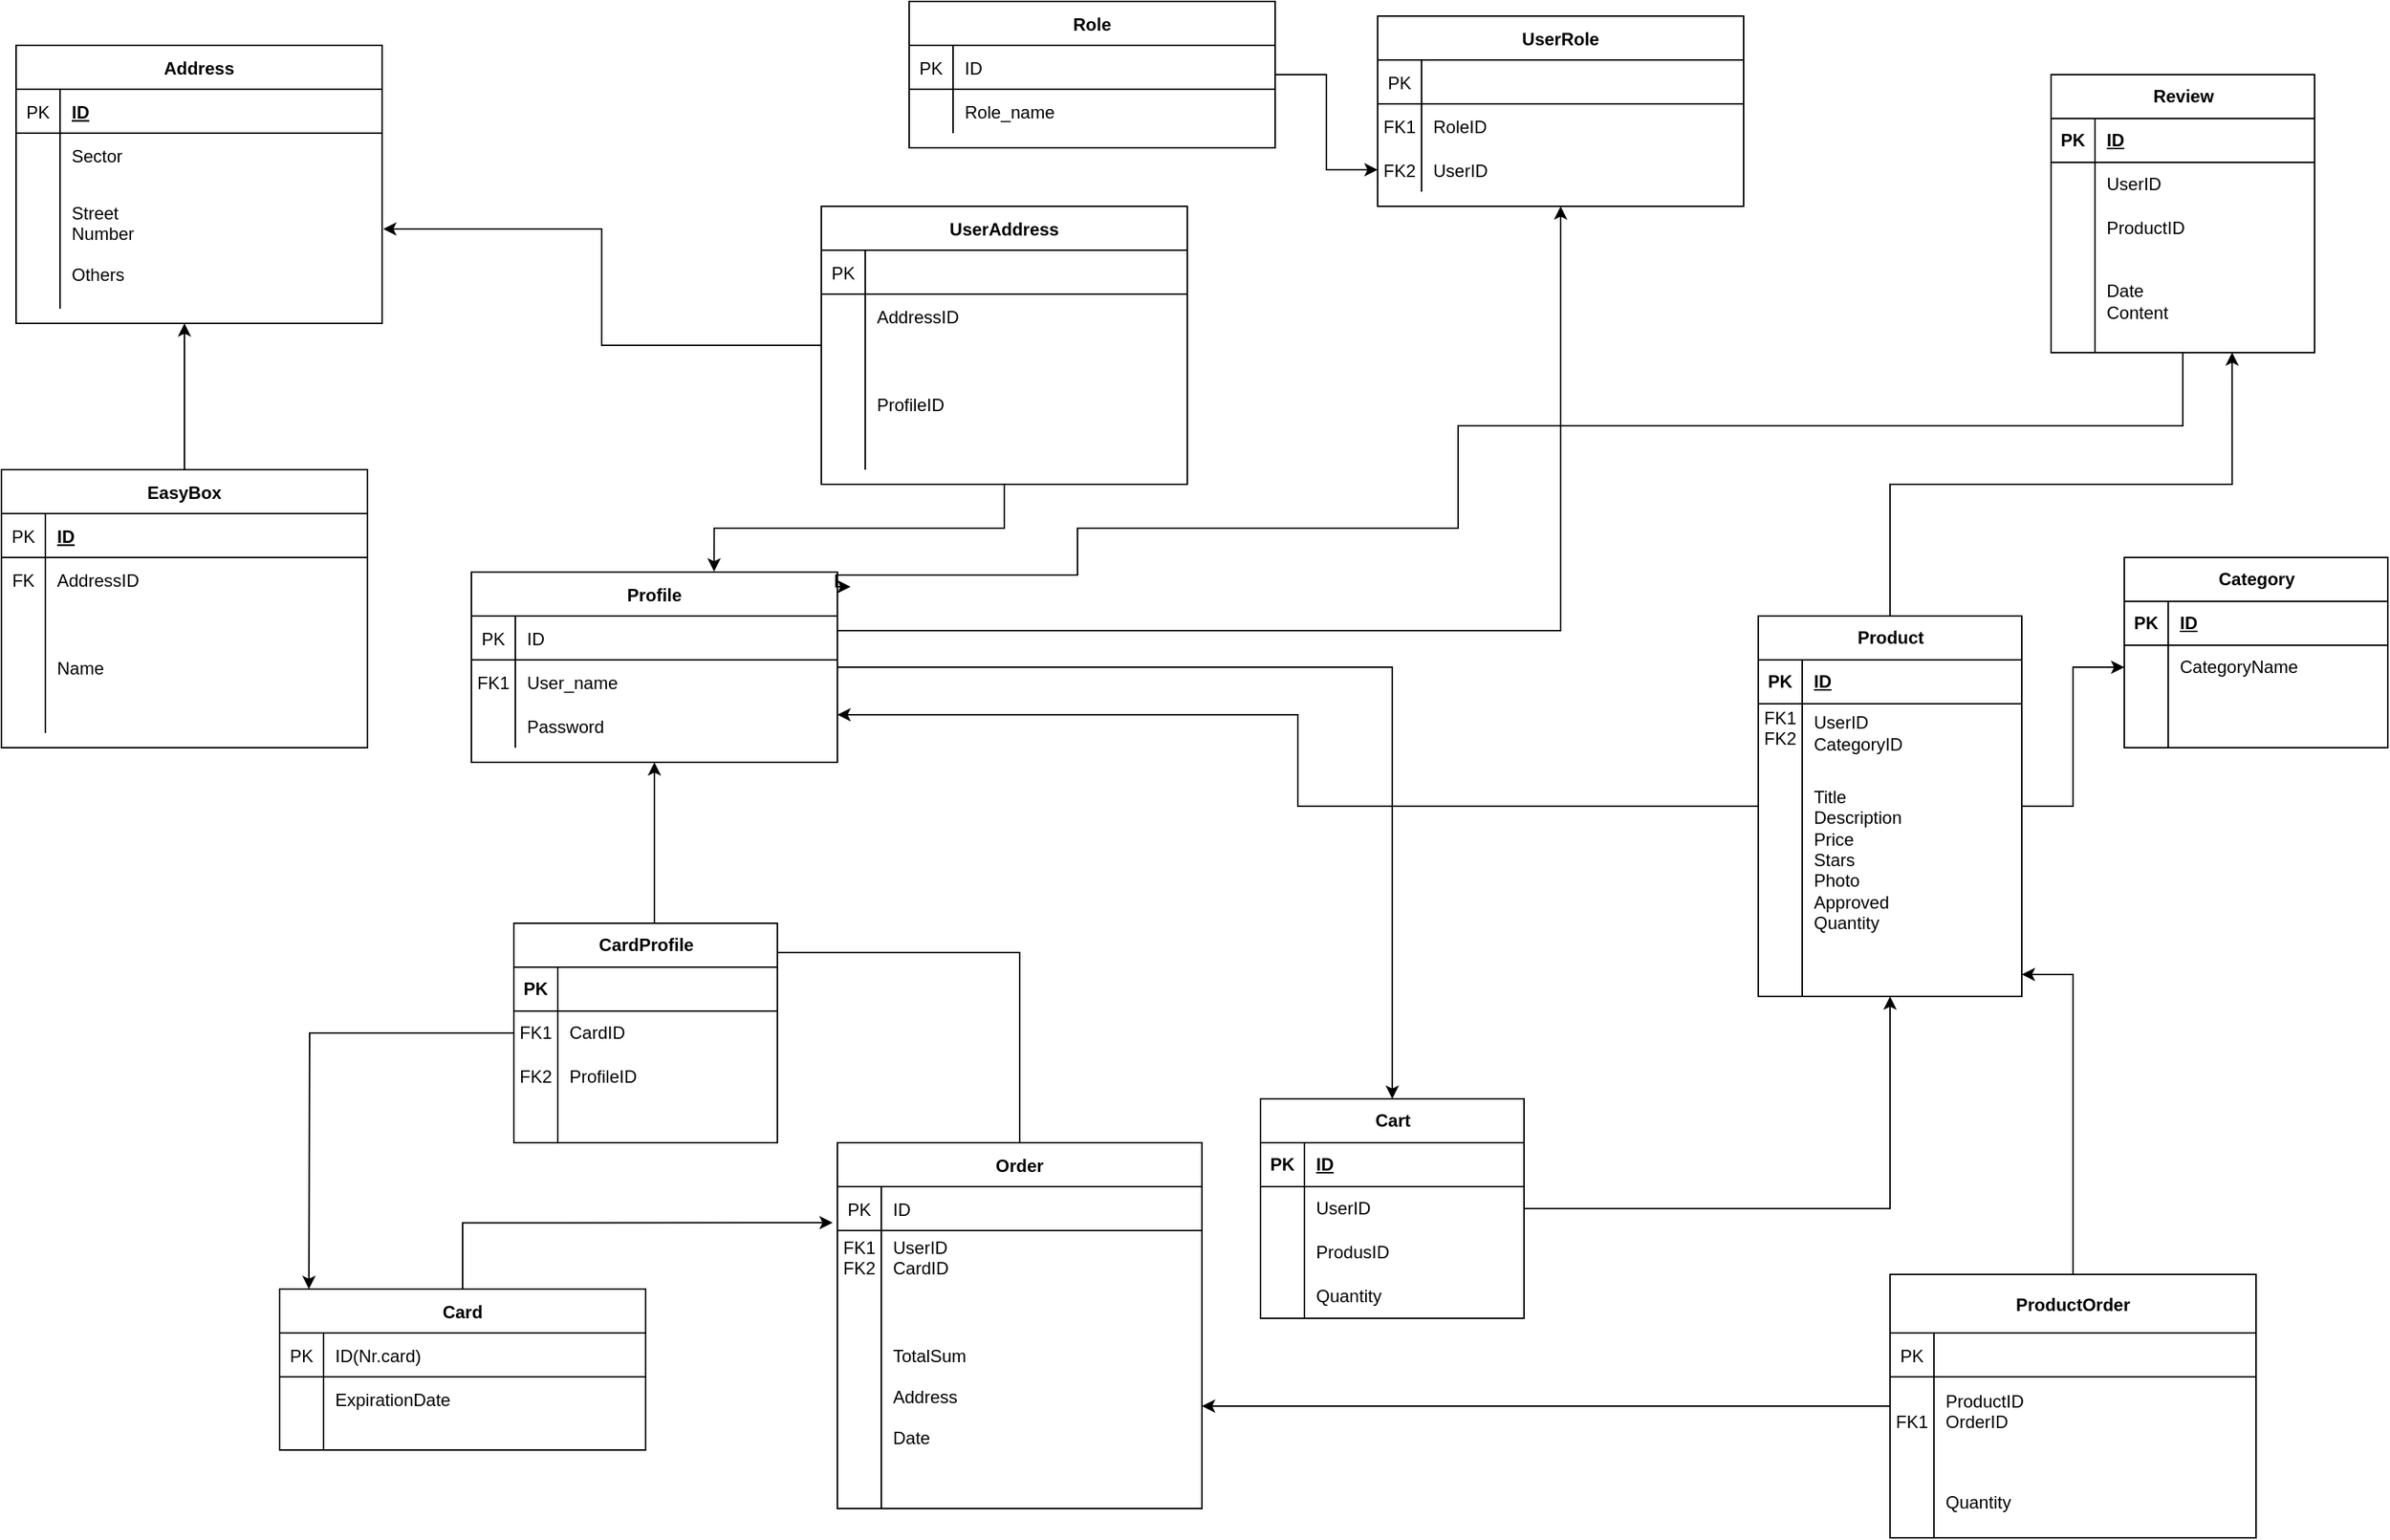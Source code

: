 <mxfile version="21.0.2" type="github">
  <diagram id="R2lEEEUBdFMjLlhIrx00" name="Page-1">
    <mxGraphModel dx="3208" dy="1020" grid="1" gridSize="10" guides="1" tooltips="1" connect="1" arrows="1" fold="1" page="1" pageScale="1" pageWidth="850" pageHeight="1100" math="0" shadow="0" extFonts="Permanent Marker^https://fonts.googleapis.com/css?family=Permanent+Marker">
      <root>
        <mxCell id="0" />
        <mxCell id="1" parent="0" />
        <mxCell id="gDOXfxFS4MZDpl4aYYaz-81" style="edgeStyle=orthogonalEdgeStyle;rounded=0;orthogonalLoop=1;jettySize=auto;html=1;entryX=0.5;entryY=1;entryDx=0;entryDy=0;" parent="1" source="C-vyLk0tnHw3VtMMgP7b-2" target="C-vyLk0tnHw3VtMMgP7b-13" edge="1">
          <mxGeometry relative="1" as="geometry">
            <Array as="points">
              <mxPoint x="245" y="430" />
            </Array>
          </mxGeometry>
        </mxCell>
        <mxCell id="gDOXfxFS4MZDpl4aYYaz-137" style="edgeStyle=orthogonalEdgeStyle;rounded=0;orthogonalLoop=1;jettySize=auto;html=1;" parent="1" source="C-vyLk0tnHw3VtMMgP7b-2" target="gDOXfxFS4MZDpl4aYYaz-53" edge="1">
          <mxGeometry relative="1" as="geometry" />
        </mxCell>
        <mxCell id="C-vyLk0tnHw3VtMMgP7b-2" value="Profile" style="shape=table;startSize=30;container=1;collapsible=1;childLayout=tableLayout;fixedRows=1;rowLines=0;fontStyle=1;align=center;resizeLast=1;" parent="1" vertex="1">
          <mxGeometry x="-499" y="390" width="250" height="130" as="geometry" />
        </mxCell>
        <mxCell id="C-vyLk0tnHw3VtMMgP7b-3" value="" style="shape=partialRectangle;collapsible=0;dropTarget=0;pointerEvents=0;fillColor=none;points=[[0,0.5],[1,0.5]];portConstraint=eastwest;top=0;left=0;right=0;bottom=1;" parent="C-vyLk0tnHw3VtMMgP7b-2" vertex="1">
          <mxGeometry y="30" width="250" height="30" as="geometry" />
        </mxCell>
        <mxCell id="C-vyLk0tnHw3VtMMgP7b-4" value="PK" style="shape=partialRectangle;overflow=hidden;connectable=0;fillColor=none;top=0;left=0;bottom=0;right=0;fontStyle=0;" parent="C-vyLk0tnHw3VtMMgP7b-3" vertex="1">
          <mxGeometry width="30" height="30" as="geometry">
            <mxRectangle width="30" height="30" as="alternateBounds" />
          </mxGeometry>
        </mxCell>
        <mxCell id="C-vyLk0tnHw3VtMMgP7b-5" value="ID" style="shape=partialRectangle;overflow=hidden;connectable=0;fillColor=none;top=0;left=0;bottom=0;right=0;align=left;spacingLeft=6;fontStyle=0;" parent="C-vyLk0tnHw3VtMMgP7b-3" vertex="1">
          <mxGeometry x="30" width="220" height="30" as="geometry">
            <mxRectangle width="220" height="30" as="alternateBounds" />
          </mxGeometry>
        </mxCell>
        <mxCell id="C-vyLk0tnHw3VtMMgP7b-6" value="" style="shape=partialRectangle;collapsible=0;dropTarget=0;pointerEvents=0;fillColor=none;points=[[0,0.5],[1,0.5]];portConstraint=eastwest;top=0;left=0;right=0;bottom=0;" parent="C-vyLk0tnHw3VtMMgP7b-2" vertex="1">
          <mxGeometry y="60" width="250" height="30" as="geometry" />
        </mxCell>
        <mxCell id="C-vyLk0tnHw3VtMMgP7b-7" value="FK1" style="shape=partialRectangle;overflow=hidden;connectable=0;fillColor=none;top=0;left=0;bottom=0;right=0;" parent="C-vyLk0tnHw3VtMMgP7b-6" vertex="1">
          <mxGeometry width="30" height="30" as="geometry">
            <mxRectangle width="30" height="30" as="alternateBounds" />
          </mxGeometry>
        </mxCell>
        <mxCell id="C-vyLk0tnHw3VtMMgP7b-8" value="User_name" style="shape=partialRectangle;overflow=hidden;connectable=0;fillColor=none;top=0;left=0;bottom=0;right=0;align=left;spacingLeft=6;" parent="C-vyLk0tnHw3VtMMgP7b-6" vertex="1">
          <mxGeometry x="30" width="220" height="30" as="geometry">
            <mxRectangle width="220" height="30" as="alternateBounds" />
          </mxGeometry>
        </mxCell>
        <mxCell id="C-vyLk0tnHw3VtMMgP7b-9" value="" style="shape=partialRectangle;collapsible=0;dropTarget=0;pointerEvents=0;fillColor=none;points=[[0,0.5],[1,0.5]];portConstraint=eastwest;top=0;left=0;right=0;bottom=0;" parent="C-vyLk0tnHw3VtMMgP7b-2" vertex="1">
          <mxGeometry y="90" width="250" height="30" as="geometry" />
        </mxCell>
        <mxCell id="C-vyLk0tnHw3VtMMgP7b-10" value="" style="shape=partialRectangle;overflow=hidden;connectable=0;fillColor=none;top=0;left=0;bottom=0;right=0;" parent="C-vyLk0tnHw3VtMMgP7b-9" vertex="1">
          <mxGeometry width="30" height="30" as="geometry">
            <mxRectangle width="30" height="30" as="alternateBounds" />
          </mxGeometry>
        </mxCell>
        <mxCell id="C-vyLk0tnHw3VtMMgP7b-11" value="Password" style="shape=partialRectangle;overflow=hidden;connectable=0;fillColor=none;top=0;left=0;bottom=0;right=0;align=left;spacingLeft=6;" parent="C-vyLk0tnHw3VtMMgP7b-9" vertex="1">
          <mxGeometry x="30" width="220" height="30" as="geometry">
            <mxRectangle width="220" height="30" as="alternateBounds" />
          </mxGeometry>
        </mxCell>
        <mxCell id="C-vyLk0tnHw3VtMMgP7b-13" value="UserRole" style="shape=table;startSize=30;container=1;collapsible=1;childLayout=tableLayout;fixedRows=1;rowLines=0;fontStyle=1;align=center;resizeLast=1;" parent="1" vertex="1">
          <mxGeometry x="120" y="10" width="250" height="130" as="geometry" />
        </mxCell>
        <mxCell id="C-vyLk0tnHw3VtMMgP7b-14" value="" style="shape=partialRectangle;collapsible=0;dropTarget=0;pointerEvents=0;fillColor=none;points=[[0,0.5],[1,0.5]];portConstraint=eastwest;top=0;left=0;right=0;bottom=1;" parent="C-vyLk0tnHw3VtMMgP7b-13" vertex="1">
          <mxGeometry y="30" width="250" height="30" as="geometry" />
        </mxCell>
        <mxCell id="C-vyLk0tnHw3VtMMgP7b-15" value="PK" style="shape=partialRectangle;overflow=hidden;connectable=0;fillColor=none;top=0;left=0;bottom=0;right=0;fontStyle=0;" parent="C-vyLk0tnHw3VtMMgP7b-14" vertex="1">
          <mxGeometry width="30" height="30" as="geometry">
            <mxRectangle width="30" height="30" as="alternateBounds" />
          </mxGeometry>
        </mxCell>
        <mxCell id="C-vyLk0tnHw3VtMMgP7b-16" value="" style="shape=partialRectangle;overflow=hidden;connectable=0;fillColor=none;top=0;left=0;bottom=0;right=0;align=left;spacingLeft=6;fontStyle=5;" parent="C-vyLk0tnHw3VtMMgP7b-14" vertex="1">
          <mxGeometry x="30" width="220" height="30" as="geometry">
            <mxRectangle width="220" height="30" as="alternateBounds" />
          </mxGeometry>
        </mxCell>
        <mxCell id="C-vyLk0tnHw3VtMMgP7b-17" value="" style="shape=partialRectangle;collapsible=0;dropTarget=0;pointerEvents=0;fillColor=none;points=[[0,0.5],[1,0.5]];portConstraint=eastwest;top=0;left=0;right=0;bottom=0;" parent="C-vyLk0tnHw3VtMMgP7b-13" vertex="1">
          <mxGeometry y="60" width="250" height="30" as="geometry" />
        </mxCell>
        <mxCell id="C-vyLk0tnHw3VtMMgP7b-18" value="FK1" style="shape=partialRectangle;overflow=hidden;connectable=0;fillColor=none;top=0;left=0;bottom=0;right=0;" parent="C-vyLk0tnHw3VtMMgP7b-17" vertex="1">
          <mxGeometry width="30" height="30" as="geometry">
            <mxRectangle width="30" height="30" as="alternateBounds" />
          </mxGeometry>
        </mxCell>
        <mxCell id="C-vyLk0tnHw3VtMMgP7b-19" value="RoleID" style="shape=partialRectangle;overflow=hidden;connectable=0;fillColor=none;top=0;left=0;bottom=0;right=0;align=left;spacingLeft=6;" parent="C-vyLk0tnHw3VtMMgP7b-17" vertex="1">
          <mxGeometry x="30" width="220" height="30" as="geometry">
            <mxRectangle width="220" height="30" as="alternateBounds" />
          </mxGeometry>
        </mxCell>
        <mxCell id="C-vyLk0tnHw3VtMMgP7b-20" value="" style="shape=partialRectangle;collapsible=0;dropTarget=0;pointerEvents=0;fillColor=none;points=[[0,0.5],[1,0.5]];portConstraint=eastwest;top=0;left=0;right=0;bottom=0;" parent="C-vyLk0tnHw3VtMMgP7b-13" vertex="1">
          <mxGeometry y="90" width="250" height="30" as="geometry" />
        </mxCell>
        <mxCell id="C-vyLk0tnHw3VtMMgP7b-21" value="FK2" style="shape=partialRectangle;overflow=hidden;connectable=0;fillColor=none;top=0;left=0;bottom=0;right=0;" parent="C-vyLk0tnHw3VtMMgP7b-20" vertex="1">
          <mxGeometry width="30" height="30" as="geometry">
            <mxRectangle width="30" height="30" as="alternateBounds" />
          </mxGeometry>
        </mxCell>
        <mxCell id="C-vyLk0tnHw3VtMMgP7b-22" value="UserID" style="shape=partialRectangle;overflow=hidden;connectable=0;fillColor=none;top=0;left=0;bottom=0;right=0;align=left;spacingLeft=6;" parent="C-vyLk0tnHw3VtMMgP7b-20" vertex="1">
          <mxGeometry x="30" width="220" height="30" as="geometry">
            <mxRectangle width="220" height="30" as="alternateBounds" />
          </mxGeometry>
        </mxCell>
        <mxCell id="gDOXfxFS4MZDpl4aYYaz-1" value="" style="edgeStyle=orthogonalEdgeStyle;rounded=0;orthogonalLoop=1;jettySize=auto;html=1;" parent="1" source="C-vyLk0tnHw3VtMMgP7b-23" target="C-vyLk0tnHw3VtMMgP7b-20" edge="1">
          <mxGeometry relative="1" as="geometry" />
        </mxCell>
        <mxCell id="C-vyLk0tnHw3VtMMgP7b-23" value="Role" style="shape=table;startSize=30;container=1;collapsible=1;childLayout=tableLayout;fixedRows=1;rowLines=0;fontStyle=1;align=center;resizeLast=1;" parent="1" vertex="1">
          <mxGeometry x="-200" width="250" height="100" as="geometry" />
        </mxCell>
        <mxCell id="C-vyLk0tnHw3VtMMgP7b-24" value="" style="shape=partialRectangle;collapsible=0;dropTarget=0;pointerEvents=0;fillColor=none;points=[[0,0.5],[1,0.5]];portConstraint=eastwest;top=0;left=0;right=0;bottom=1;" parent="C-vyLk0tnHw3VtMMgP7b-23" vertex="1">
          <mxGeometry y="30" width="250" height="30" as="geometry" />
        </mxCell>
        <mxCell id="C-vyLk0tnHw3VtMMgP7b-25" value="PK" style="shape=partialRectangle;overflow=hidden;connectable=0;fillColor=none;top=0;left=0;bottom=0;right=0;fontStyle=0;" parent="C-vyLk0tnHw3VtMMgP7b-24" vertex="1">
          <mxGeometry width="30" height="30" as="geometry">
            <mxRectangle width="30" height="30" as="alternateBounds" />
          </mxGeometry>
        </mxCell>
        <mxCell id="C-vyLk0tnHw3VtMMgP7b-26" value="ID" style="shape=partialRectangle;overflow=hidden;connectable=0;fillColor=none;top=0;left=0;bottom=0;right=0;align=left;spacingLeft=6;fontStyle=0;" parent="C-vyLk0tnHw3VtMMgP7b-24" vertex="1">
          <mxGeometry x="30" width="220" height="30" as="geometry">
            <mxRectangle width="220" height="30" as="alternateBounds" />
          </mxGeometry>
        </mxCell>
        <mxCell id="C-vyLk0tnHw3VtMMgP7b-27" value="" style="shape=partialRectangle;collapsible=0;dropTarget=0;pointerEvents=0;fillColor=none;points=[[0,0.5],[1,0.5]];portConstraint=eastwest;top=0;left=0;right=0;bottom=0;" parent="C-vyLk0tnHw3VtMMgP7b-23" vertex="1">
          <mxGeometry y="60" width="250" height="30" as="geometry" />
        </mxCell>
        <mxCell id="C-vyLk0tnHw3VtMMgP7b-28" value="" style="shape=partialRectangle;overflow=hidden;connectable=0;fillColor=none;top=0;left=0;bottom=0;right=0;" parent="C-vyLk0tnHw3VtMMgP7b-27" vertex="1">
          <mxGeometry width="30" height="30" as="geometry">
            <mxRectangle width="30" height="30" as="alternateBounds" />
          </mxGeometry>
        </mxCell>
        <mxCell id="C-vyLk0tnHw3VtMMgP7b-29" value="Role_name " style="shape=partialRectangle;overflow=hidden;connectable=0;fillColor=none;top=0;left=0;bottom=0;right=0;align=left;spacingLeft=6;" parent="C-vyLk0tnHw3VtMMgP7b-27" vertex="1">
          <mxGeometry x="30" width="220" height="30" as="geometry">
            <mxRectangle width="220" height="30" as="alternateBounds" />
          </mxGeometry>
        </mxCell>
        <mxCell id="gDOXfxFS4MZDpl4aYYaz-82" style="edgeStyle=orthogonalEdgeStyle;rounded=0;orthogonalLoop=1;jettySize=auto;html=1;entryX=0.5;entryY=1;entryDx=0;entryDy=0;" parent="1" source="gDOXfxFS4MZDpl4aYYaz-42" target="C-vyLk0tnHw3VtMMgP7b-2" edge="1">
          <mxGeometry relative="1" as="geometry" />
        </mxCell>
        <mxCell id="gDOXfxFS4MZDpl4aYYaz-42" value="Order" style="shape=table;startSize=30;container=1;collapsible=1;childLayout=tableLayout;fixedRows=1;rowLines=0;fontStyle=1;align=center;resizeLast=1;" parent="1" vertex="1">
          <mxGeometry x="-249" y="780" width="249" height="250" as="geometry" />
        </mxCell>
        <mxCell id="gDOXfxFS4MZDpl4aYYaz-43" value="" style="shape=partialRectangle;collapsible=0;dropTarget=0;pointerEvents=0;fillColor=none;points=[[0,0.5],[1,0.5]];portConstraint=eastwest;top=0;left=0;right=0;bottom=1;" parent="gDOXfxFS4MZDpl4aYYaz-42" vertex="1">
          <mxGeometry y="30" width="249" height="30" as="geometry" />
        </mxCell>
        <mxCell id="gDOXfxFS4MZDpl4aYYaz-44" value="PK" style="shape=partialRectangle;overflow=hidden;connectable=0;fillColor=none;top=0;left=0;bottom=0;right=0;fontStyle=0;" parent="gDOXfxFS4MZDpl4aYYaz-43" vertex="1">
          <mxGeometry width="30" height="30" as="geometry">
            <mxRectangle width="30" height="30" as="alternateBounds" />
          </mxGeometry>
        </mxCell>
        <mxCell id="gDOXfxFS4MZDpl4aYYaz-45" value="ID" style="shape=partialRectangle;overflow=hidden;connectable=0;fillColor=none;top=0;left=0;bottom=0;right=0;align=left;spacingLeft=6;fontStyle=0;" parent="gDOXfxFS4MZDpl4aYYaz-43" vertex="1">
          <mxGeometry x="30" width="219" height="30" as="geometry">
            <mxRectangle width="219" height="30" as="alternateBounds" />
          </mxGeometry>
        </mxCell>
        <mxCell id="gDOXfxFS4MZDpl4aYYaz-46" value="" style="shape=partialRectangle;collapsible=0;dropTarget=0;pointerEvents=0;fillColor=none;points=[[0,0.5],[1,0.5]];portConstraint=eastwest;top=0;left=0;right=0;bottom=0;" parent="gDOXfxFS4MZDpl4aYYaz-42" vertex="1">
          <mxGeometry y="60" width="249" height="50" as="geometry" />
        </mxCell>
        <mxCell id="gDOXfxFS4MZDpl4aYYaz-47" value="FK1&#xa;FK2&#xa;" style="shape=partialRectangle;overflow=hidden;connectable=0;fillColor=none;top=0;left=0;bottom=0;right=0;" parent="gDOXfxFS4MZDpl4aYYaz-46" vertex="1">
          <mxGeometry width="30" height="50" as="geometry">
            <mxRectangle width="30" height="50" as="alternateBounds" />
          </mxGeometry>
        </mxCell>
        <mxCell id="gDOXfxFS4MZDpl4aYYaz-48" value="UserID&#xa;CardID&#xa;" style="shape=partialRectangle;overflow=hidden;connectable=0;fillColor=none;top=0;left=0;bottom=0;right=0;align=left;spacingLeft=6;" parent="gDOXfxFS4MZDpl4aYYaz-46" vertex="1">
          <mxGeometry x="30" width="219" height="50" as="geometry">
            <mxRectangle width="219" height="50" as="alternateBounds" />
          </mxGeometry>
        </mxCell>
        <mxCell id="gDOXfxFS4MZDpl4aYYaz-49" value="" style="shape=partialRectangle;collapsible=0;dropTarget=0;pointerEvents=0;fillColor=none;points=[[0,0.5],[1,0.5]];portConstraint=eastwest;top=0;left=0;right=0;bottom=0;" parent="gDOXfxFS4MZDpl4aYYaz-42" vertex="1">
          <mxGeometry y="110" width="249" height="140" as="geometry" />
        </mxCell>
        <mxCell id="gDOXfxFS4MZDpl4aYYaz-50" value="" style="shape=partialRectangle;overflow=hidden;connectable=0;fillColor=none;top=0;left=0;bottom=0;right=0;" parent="gDOXfxFS4MZDpl4aYYaz-49" vertex="1">
          <mxGeometry width="30" height="140" as="geometry">
            <mxRectangle width="30" height="140" as="alternateBounds" />
          </mxGeometry>
        </mxCell>
        <mxCell id="gDOXfxFS4MZDpl4aYYaz-51" value="&#xa;TotalSum&#xa;&#xa;Address&#xa;&#xa;Date&#xa;&#xa;" style="shape=partialRectangle;overflow=hidden;connectable=0;fillColor=none;top=0;left=0;bottom=0;right=0;align=left;spacingLeft=6;" parent="gDOXfxFS4MZDpl4aYYaz-49" vertex="1">
          <mxGeometry x="30" width="219" height="140" as="geometry">
            <mxRectangle width="219" height="140" as="alternateBounds" />
          </mxGeometry>
        </mxCell>
        <mxCell id="gDOXfxFS4MZDpl4aYYaz-79" style="edgeStyle=orthogonalEdgeStyle;rounded=0;orthogonalLoop=1;jettySize=auto;html=1;entryX=0.5;entryY=1;entryDx=0;entryDy=0;" parent="1" source="gDOXfxFS4MZDpl4aYYaz-53" target="gDOXfxFS4MZDpl4aYYaz-66" edge="1">
          <mxGeometry relative="1" as="geometry" />
        </mxCell>
        <mxCell id="gDOXfxFS4MZDpl4aYYaz-53" value="Cart" style="shape=table;startSize=30;container=1;collapsible=1;childLayout=tableLayout;fixedRows=1;rowLines=0;fontStyle=1;align=center;resizeLast=1;html=1;" parent="1" vertex="1">
          <mxGeometry x="40" y="750" width="180" height="150" as="geometry" />
        </mxCell>
        <mxCell id="gDOXfxFS4MZDpl4aYYaz-54" value="" style="shape=tableRow;horizontal=0;startSize=0;swimlaneHead=0;swimlaneBody=0;fillColor=none;collapsible=0;dropTarget=0;points=[[0,0.5],[1,0.5]];portConstraint=eastwest;top=0;left=0;right=0;bottom=1;" parent="gDOXfxFS4MZDpl4aYYaz-53" vertex="1">
          <mxGeometry y="30" width="180" height="30" as="geometry" />
        </mxCell>
        <mxCell id="gDOXfxFS4MZDpl4aYYaz-55" value="PK" style="shape=partialRectangle;connectable=0;fillColor=none;top=0;left=0;bottom=0;right=0;fontStyle=1;overflow=hidden;whiteSpace=wrap;html=1;" parent="gDOXfxFS4MZDpl4aYYaz-54" vertex="1">
          <mxGeometry width="30" height="30" as="geometry">
            <mxRectangle width="30" height="30" as="alternateBounds" />
          </mxGeometry>
        </mxCell>
        <mxCell id="gDOXfxFS4MZDpl4aYYaz-56" value="ID" style="shape=partialRectangle;connectable=0;fillColor=none;top=0;left=0;bottom=0;right=0;align=left;spacingLeft=6;fontStyle=5;overflow=hidden;whiteSpace=wrap;html=1;" parent="gDOXfxFS4MZDpl4aYYaz-54" vertex="1">
          <mxGeometry x="30" width="150" height="30" as="geometry">
            <mxRectangle width="150" height="30" as="alternateBounds" />
          </mxGeometry>
        </mxCell>
        <mxCell id="gDOXfxFS4MZDpl4aYYaz-57" value="" style="shape=tableRow;horizontal=0;startSize=0;swimlaneHead=0;swimlaneBody=0;fillColor=none;collapsible=0;dropTarget=0;points=[[0,0.5],[1,0.5]];portConstraint=eastwest;top=0;left=0;right=0;bottom=0;" parent="gDOXfxFS4MZDpl4aYYaz-53" vertex="1">
          <mxGeometry y="60" width="180" height="30" as="geometry" />
        </mxCell>
        <mxCell id="gDOXfxFS4MZDpl4aYYaz-58" value="" style="shape=partialRectangle;connectable=0;fillColor=none;top=0;left=0;bottom=0;right=0;editable=1;overflow=hidden;whiteSpace=wrap;html=1;" parent="gDOXfxFS4MZDpl4aYYaz-57" vertex="1">
          <mxGeometry width="30" height="30" as="geometry">
            <mxRectangle width="30" height="30" as="alternateBounds" />
          </mxGeometry>
        </mxCell>
        <mxCell id="gDOXfxFS4MZDpl4aYYaz-59" value="UserID" style="shape=partialRectangle;connectable=0;fillColor=none;top=0;left=0;bottom=0;right=0;align=left;spacingLeft=6;overflow=hidden;whiteSpace=wrap;html=1;" parent="gDOXfxFS4MZDpl4aYYaz-57" vertex="1">
          <mxGeometry x="30" width="150" height="30" as="geometry">
            <mxRectangle width="150" height="30" as="alternateBounds" />
          </mxGeometry>
        </mxCell>
        <mxCell id="gDOXfxFS4MZDpl4aYYaz-60" value="" style="shape=tableRow;horizontal=0;startSize=0;swimlaneHead=0;swimlaneBody=0;fillColor=none;collapsible=0;dropTarget=0;points=[[0,0.5],[1,0.5]];portConstraint=eastwest;top=0;left=0;right=0;bottom=0;" parent="gDOXfxFS4MZDpl4aYYaz-53" vertex="1">
          <mxGeometry y="90" width="180" height="30" as="geometry" />
        </mxCell>
        <mxCell id="gDOXfxFS4MZDpl4aYYaz-61" value="" style="shape=partialRectangle;connectable=0;fillColor=none;top=0;left=0;bottom=0;right=0;editable=1;overflow=hidden;whiteSpace=wrap;html=1;" parent="gDOXfxFS4MZDpl4aYYaz-60" vertex="1">
          <mxGeometry width="30" height="30" as="geometry">
            <mxRectangle width="30" height="30" as="alternateBounds" />
          </mxGeometry>
        </mxCell>
        <mxCell id="gDOXfxFS4MZDpl4aYYaz-62" value="ProdusID" style="shape=partialRectangle;connectable=0;fillColor=none;top=0;left=0;bottom=0;right=0;align=left;spacingLeft=6;overflow=hidden;whiteSpace=wrap;html=1;" parent="gDOXfxFS4MZDpl4aYYaz-60" vertex="1">
          <mxGeometry x="30" width="150" height="30" as="geometry">
            <mxRectangle width="150" height="30" as="alternateBounds" />
          </mxGeometry>
        </mxCell>
        <mxCell id="gDOXfxFS4MZDpl4aYYaz-63" value="" style="shape=tableRow;horizontal=0;startSize=0;swimlaneHead=0;swimlaneBody=0;fillColor=none;collapsible=0;dropTarget=0;points=[[0,0.5],[1,0.5]];portConstraint=eastwest;top=0;left=0;right=0;bottom=0;" parent="gDOXfxFS4MZDpl4aYYaz-53" vertex="1">
          <mxGeometry y="120" width="180" height="30" as="geometry" />
        </mxCell>
        <mxCell id="gDOXfxFS4MZDpl4aYYaz-64" value="" style="shape=partialRectangle;connectable=0;fillColor=none;top=0;left=0;bottom=0;right=0;editable=1;overflow=hidden;whiteSpace=wrap;html=1;" parent="gDOXfxFS4MZDpl4aYYaz-63" vertex="1">
          <mxGeometry width="30" height="30" as="geometry">
            <mxRectangle width="30" height="30" as="alternateBounds" />
          </mxGeometry>
        </mxCell>
        <mxCell id="gDOXfxFS4MZDpl4aYYaz-65" value="Quantity" style="shape=partialRectangle;connectable=0;fillColor=none;top=0;left=0;bottom=0;right=0;align=left;spacingLeft=6;overflow=hidden;whiteSpace=wrap;html=1;" parent="gDOXfxFS4MZDpl4aYYaz-63" vertex="1">
          <mxGeometry x="30" width="150" height="30" as="geometry">
            <mxRectangle width="150" height="30" as="alternateBounds" />
          </mxGeometry>
        </mxCell>
        <mxCell id="gDOXfxFS4MZDpl4aYYaz-80" style="edgeStyle=orthogonalEdgeStyle;rounded=0;orthogonalLoop=1;jettySize=auto;html=1;entryX=1;entryY=0.75;entryDx=0;entryDy=0;" parent="1" source="gDOXfxFS4MZDpl4aYYaz-66" target="C-vyLk0tnHw3VtMMgP7b-2" edge="1">
          <mxGeometry relative="1" as="geometry" />
        </mxCell>
        <mxCell id="gDOXfxFS4MZDpl4aYYaz-109" style="edgeStyle=orthogonalEdgeStyle;rounded=0;orthogonalLoop=1;jettySize=auto;html=1;entryX=0.687;entryY=0.998;entryDx=0;entryDy=0;entryPerimeter=0;" parent="1" source="gDOXfxFS4MZDpl4aYYaz-66" target="gDOXfxFS4MZDpl4aYYaz-106" edge="1">
          <mxGeometry relative="1" as="geometry" />
        </mxCell>
        <mxCell id="gDOXfxFS4MZDpl4aYYaz-124" style="edgeStyle=orthogonalEdgeStyle;rounded=0;orthogonalLoop=1;jettySize=auto;html=1;entryX=0;entryY=0.5;entryDx=0;entryDy=0;" parent="1" source="gDOXfxFS4MZDpl4aYYaz-66" target="gDOXfxFS4MZDpl4aYYaz-115" edge="1">
          <mxGeometry relative="1" as="geometry" />
        </mxCell>
        <mxCell id="gDOXfxFS4MZDpl4aYYaz-66" value="Product" style="shape=table;startSize=30;container=1;collapsible=1;childLayout=tableLayout;fixedRows=1;rowLines=0;fontStyle=1;align=center;resizeLast=1;html=1;" parent="1" vertex="1">
          <mxGeometry x="380" y="420" width="180" height="260" as="geometry" />
        </mxCell>
        <mxCell id="gDOXfxFS4MZDpl4aYYaz-67" value="" style="shape=tableRow;horizontal=0;startSize=0;swimlaneHead=0;swimlaneBody=0;fillColor=none;collapsible=0;dropTarget=0;points=[[0,0.5],[1,0.5]];portConstraint=eastwest;top=0;left=0;right=0;bottom=1;" parent="gDOXfxFS4MZDpl4aYYaz-66" vertex="1">
          <mxGeometry y="30" width="180" height="30" as="geometry" />
        </mxCell>
        <mxCell id="gDOXfxFS4MZDpl4aYYaz-68" value="PK" style="shape=partialRectangle;connectable=0;fillColor=none;top=0;left=0;bottom=0;right=0;fontStyle=1;overflow=hidden;whiteSpace=wrap;html=1;" parent="gDOXfxFS4MZDpl4aYYaz-67" vertex="1">
          <mxGeometry width="30" height="30" as="geometry">
            <mxRectangle width="30" height="30" as="alternateBounds" />
          </mxGeometry>
        </mxCell>
        <mxCell id="gDOXfxFS4MZDpl4aYYaz-69" value="ID" style="shape=partialRectangle;connectable=0;fillColor=none;top=0;left=0;bottom=0;right=0;align=left;spacingLeft=6;fontStyle=5;overflow=hidden;whiteSpace=wrap;html=1;" parent="gDOXfxFS4MZDpl4aYYaz-67" vertex="1">
          <mxGeometry x="30" width="150" height="30" as="geometry">
            <mxRectangle width="150" height="30" as="alternateBounds" />
          </mxGeometry>
        </mxCell>
        <mxCell id="gDOXfxFS4MZDpl4aYYaz-70" value="" style="shape=tableRow;horizontal=0;startSize=0;swimlaneHead=0;swimlaneBody=0;fillColor=none;collapsible=0;dropTarget=0;points=[[0,0.5],[1,0.5]];portConstraint=eastwest;top=0;left=0;right=0;bottom=0;" parent="gDOXfxFS4MZDpl4aYYaz-66" vertex="1">
          <mxGeometry y="60" width="180" height="40" as="geometry" />
        </mxCell>
        <mxCell id="gDOXfxFS4MZDpl4aYYaz-71" value="&lt;div&gt;FK1&lt;/div&gt;&lt;div&gt;FK2&lt;br&gt;&lt;/div&gt;&lt;div&gt;&lt;br&gt;&lt;/div&gt;" style="shape=partialRectangle;connectable=0;fillColor=none;top=0;left=0;bottom=0;right=0;editable=1;overflow=hidden;whiteSpace=wrap;html=1;" parent="gDOXfxFS4MZDpl4aYYaz-70" vertex="1">
          <mxGeometry width="30" height="40" as="geometry">
            <mxRectangle width="30" height="40" as="alternateBounds" />
          </mxGeometry>
        </mxCell>
        <mxCell id="gDOXfxFS4MZDpl4aYYaz-72" value="&lt;div&gt;UserID&lt;/div&gt;&lt;div&gt;CategoryID&lt;br&gt;&lt;/div&gt;" style="shape=partialRectangle;connectable=0;fillColor=none;top=0;left=0;bottom=0;right=0;align=left;spacingLeft=6;overflow=hidden;whiteSpace=wrap;html=1;" parent="gDOXfxFS4MZDpl4aYYaz-70" vertex="1">
          <mxGeometry x="30" width="150" height="40" as="geometry">
            <mxRectangle width="150" height="40" as="alternateBounds" />
          </mxGeometry>
        </mxCell>
        <mxCell id="gDOXfxFS4MZDpl4aYYaz-73" value="" style="shape=tableRow;horizontal=0;startSize=0;swimlaneHead=0;swimlaneBody=0;fillColor=none;collapsible=0;dropTarget=0;points=[[0,0.5],[1,0.5]];portConstraint=eastwest;top=0;left=0;right=0;bottom=0;" parent="gDOXfxFS4MZDpl4aYYaz-66" vertex="1">
          <mxGeometry y="100" width="180" height="130" as="geometry" />
        </mxCell>
        <mxCell id="gDOXfxFS4MZDpl4aYYaz-74" value="" style="shape=partialRectangle;connectable=0;fillColor=none;top=0;left=0;bottom=0;right=0;editable=1;overflow=hidden;whiteSpace=wrap;html=1;" parent="gDOXfxFS4MZDpl4aYYaz-73" vertex="1">
          <mxGeometry width="30" height="130" as="geometry">
            <mxRectangle width="30" height="130" as="alternateBounds" />
          </mxGeometry>
        </mxCell>
        <mxCell id="gDOXfxFS4MZDpl4aYYaz-75" value="&lt;div&gt;&lt;br&gt;&lt;/div&gt;&lt;div&gt;Title&lt;/div&gt;&lt;div&gt;Description&lt;/div&gt;&lt;div&gt;Price&lt;/div&gt;&lt;div&gt;Stars&lt;/div&gt;&lt;div&gt;Photo&lt;/div&gt;&lt;div&gt;Approved&lt;br&gt;&lt;/div&gt;&lt;div&gt;Quantity&lt;br&gt;&lt;/div&gt;&lt;div&gt;&lt;br&gt;&lt;/div&gt;&lt;div&gt;&lt;br&gt;&lt;/div&gt;&lt;div&gt;&lt;br&gt;&lt;br&gt;&lt;/div&gt;" style="shape=partialRectangle;connectable=0;fillColor=none;top=0;left=0;bottom=0;right=0;align=left;spacingLeft=6;overflow=hidden;whiteSpace=wrap;html=1;" parent="gDOXfxFS4MZDpl4aYYaz-73" vertex="1">
          <mxGeometry x="30" width="150" height="130" as="geometry">
            <mxRectangle width="150" height="130" as="alternateBounds" />
          </mxGeometry>
        </mxCell>
        <mxCell id="gDOXfxFS4MZDpl4aYYaz-76" value="" style="shape=tableRow;horizontal=0;startSize=0;swimlaneHead=0;swimlaneBody=0;fillColor=none;collapsible=0;dropTarget=0;points=[[0,0.5],[1,0.5]];portConstraint=eastwest;top=0;left=0;right=0;bottom=0;" parent="gDOXfxFS4MZDpl4aYYaz-66" vertex="1">
          <mxGeometry y="230" width="180" height="30" as="geometry" />
        </mxCell>
        <mxCell id="gDOXfxFS4MZDpl4aYYaz-77" value="" style="shape=partialRectangle;connectable=0;fillColor=none;top=0;left=0;bottom=0;right=0;editable=1;overflow=hidden;whiteSpace=wrap;html=1;" parent="gDOXfxFS4MZDpl4aYYaz-76" vertex="1">
          <mxGeometry width="30" height="30" as="geometry">
            <mxRectangle width="30" height="30" as="alternateBounds" />
          </mxGeometry>
        </mxCell>
        <mxCell id="gDOXfxFS4MZDpl4aYYaz-78" value="" style="shape=partialRectangle;connectable=0;fillColor=none;top=0;left=0;bottom=0;right=0;align=left;spacingLeft=6;overflow=hidden;whiteSpace=wrap;html=1;" parent="gDOXfxFS4MZDpl4aYYaz-76" vertex="1">
          <mxGeometry x="30" width="150" height="30" as="geometry">
            <mxRectangle width="150" height="30" as="alternateBounds" />
          </mxGeometry>
        </mxCell>
        <mxCell id="gDOXfxFS4MZDpl4aYYaz-110" style="edgeStyle=orthogonalEdgeStyle;rounded=0;orthogonalLoop=1;jettySize=auto;html=1;" parent="1" source="gDOXfxFS4MZDpl4aYYaz-96" edge="1">
          <mxGeometry relative="1" as="geometry">
            <mxPoint x="-240" y="400" as="targetPoint" />
            <Array as="points">
              <mxPoint x="670" y="290" />
              <mxPoint x="175" y="290" />
              <mxPoint x="175" y="360" />
              <mxPoint x="-85" y="360" />
              <mxPoint x="-85" y="392" />
              <mxPoint x="-250" y="392" />
              <mxPoint x="-250" y="400" />
            </Array>
          </mxGeometry>
        </mxCell>
        <mxCell id="gDOXfxFS4MZDpl4aYYaz-96" value="Review" style="shape=table;startSize=30;container=1;collapsible=1;childLayout=tableLayout;fixedRows=1;rowLines=0;fontStyle=1;align=center;resizeLast=1;html=1;" parent="1" vertex="1">
          <mxGeometry x="580" y="50" width="180" height="190" as="geometry" />
        </mxCell>
        <mxCell id="gDOXfxFS4MZDpl4aYYaz-97" value="" style="shape=tableRow;horizontal=0;startSize=0;swimlaneHead=0;swimlaneBody=0;fillColor=none;collapsible=0;dropTarget=0;points=[[0,0.5],[1,0.5]];portConstraint=eastwest;top=0;left=0;right=0;bottom=1;" parent="gDOXfxFS4MZDpl4aYYaz-96" vertex="1">
          <mxGeometry y="30" width="180" height="30" as="geometry" />
        </mxCell>
        <mxCell id="gDOXfxFS4MZDpl4aYYaz-98" value="PK" style="shape=partialRectangle;connectable=0;fillColor=none;top=0;left=0;bottom=0;right=0;fontStyle=1;overflow=hidden;whiteSpace=wrap;html=1;" parent="gDOXfxFS4MZDpl4aYYaz-97" vertex="1">
          <mxGeometry width="30" height="30" as="geometry">
            <mxRectangle width="30" height="30" as="alternateBounds" />
          </mxGeometry>
        </mxCell>
        <mxCell id="gDOXfxFS4MZDpl4aYYaz-99" value="ID" style="shape=partialRectangle;connectable=0;fillColor=none;top=0;left=0;bottom=0;right=0;align=left;spacingLeft=6;fontStyle=5;overflow=hidden;whiteSpace=wrap;html=1;" parent="gDOXfxFS4MZDpl4aYYaz-97" vertex="1">
          <mxGeometry x="30" width="150" height="30" as="geometry">
            <mxRectangle width="150" height="30" as="alternateBounds" />
          </mxGeometry>
        </mxCell>
        <mxCell id="gDOXfxFS4MZDpl4aYYaz-100" value="" style="shape=tableRow;horizontal=0;startSize=0;swimlaneHead=0;swimlaneBody=0;fillColor=none;collapsible=0;dropTarget=0;points=[[0,0.5],[1,0.5]];portConstraint=eastwest;top=0;left=0;right=0;bottom=0;" parent="gDOXfxFS4MZDpl4aYYaz-96" vertex="1">
          <mxGeometry y="60" width="180" height="30" as="geometry" />
        </mxCell>
        <mxCell id="gDOXfxFS4MZDpl4aYYaz-101" value="" style="shape=partialRectangle;connectable=0;fillColor=none;top=0;left=0;bottom=0;right=0;editable=1;overflow=hidden;whiteSpace=wrap;html=1;" parent="gDOXfxFS4MZDpl4aYYaz-100" vertex="1">
          <mxGeometry width="30" height="30" as="geometry">
            <mxRectangle width="30" height="30" as="alternateBounds" />
          </mxGeometry>
        </mxCell>
        <mxCell id="gDOXfxFS4MZDpl4aYYaz-102" value="UserID" style="shape=partialRectangle;connectable=0;fillColor=none;top=0;left=0;bottom=0;right=0;align=left;spacingLeft=6;overflow=hidden;whiteSpace=wrap;html=1;" parent="gDOXfxFS4MZDpl4aYYaz-100" vertex="1">
          <mxGeometry x="30" width="150" height="30" as="geometry">
            <mxRectangle width="150" height="30" as="alternateBounds" />
          </mxGeometry>
        </mxCell>
        <mxCell id="gDOXfxFS4MZDpl4aYYaz-103" value="" style="shape=tableRow;horizontal=0;startSize=0;swimlaneHead=0;swimlaneBody=0;fillColor=none;collapsible=0;dropTarget=0;points=[[0,0.5],[1,0.5]];portConstraint=eastwest;top=0;left=0;right=0;bottom=0;" parent="gDOXfxFS4MZDpl4aYYaz-96" vertex="1">
          <mxGeometry y="90" width="180" height="30" as="geometry" />
        </mxCell>
        <mxCell id="gDOXfxFS4MZDpl4aYYaz-104" value="" style="shape=partialRectangle;connectable=0;fillColor=none;top=0;left=0;bottom=0;right=0;editable=1;overflow=hidden;whiteSpace=wrap;html=1;" parent="gDOXfxFS4MZDpl4aYYaz-103" vertex="1">
          <mxGeometry width="30" height="30" as="geometry">
            <mxRectangle width="30" height="30" as="alternateBounds" />
          </mxGeometry>
        </mxCell>
        <mxCell id="gDOXfxFS4MZDpl4aYYaz-105" value="ProductID" style="shape=partialRectangle;connectable=0;fillColor=none;top=0;left=0;bottom=0;right=0;align=left;spacingLeft=6;overflow=hidden;whiteSpace=wrap;html=1;" parent="gDOXfxFS4MZDpl4aYYaz-103" vertex="1">
          <mxGeometry x="30" width="150" height="30" as="geometry">
            <mxRectangle width="150" height="30" as="alternateBounds" />
          </mxGeometry>
        </mxCell>
        <mxCell id="gDOXfxFS4MZDpl4aYYaz-106" value="" style="shape=tableRow;horizontal=0;startSize=0;swimlaneHead=0;swimlaneBody=0;fillColor=none;collapsible=0;dropTarget=0;points=[[0,0.5],[1,0.5]];portConstraint=eastwest;top=0;left=0;right=0;bottom=0;" parent="gDOXfxFS4MZDpl4aYYaz-96" vertex="1">
          <mxGeometry y="120" width="180" height="70" as="geometry" />
        </mxCell>
        <mxCell id="gDOXfxFS4MZDpl4aYYaz-107" value="" style="shape=partialRectangle;connectable=0;fillColor=none;top=0;left=0;bottom=0;right=0;editable=1;overflow=hidden;whiteSpace=wrap;html=1;" parent="gDOXfxFS4MZDpl4aYYaz-106" vertex="1">
          <mxGeometry width="30" height="70" as="geometry">
            <mxRectangle width="30" height="70" as="alternateBounds" />
          </mxGeometry>
        </mxCell>
        <mxCell id="gDOXfxFS4MZDpl4aYYaz-108" value="&lt;div&gt;Date&lt;/div&gt;&lt;div&gt;Content&lt;br&gt;&lt;/div&gt;" style="shape=partialRectangle;connectable=0;fillColor=none;top=0;left=0;bottom=0;right=0;align=left;spacingLeft=6;overflow=hidden;whiteSpace=wrap;html=1;" parent="gDOXfxFS4MZDpl4aYYaz-106" vertex="1">
          <mxGeometry x="30" width="150" height="70" as="geometry">
            <mxRectangle width="150" height="70" as="alternateBounds" />
          </mxGeometry>
        </mxCell>
        <mxCell id="gDOXfxFS4MZDpl4aYYaz-111" value="Category" style="shape=table;startSize=30;container=1;collapsible=1;childLayout=tableLayout;fixedRows=1;rowLines=0;fontStyle=1;align=center;resizeLast=1;html=1;" parent="1" vertex="1">
          <mxGeometry x="630" y="380" width="180" height="130" as="geometry" />
        </mxCell>
        <mxCell id="gDOXfxFS4MZDpl4aYYaz-112" value="" style="shape=tableRow;horizontal=0;startSize=0;swimlaneHead=0;swimlaneBody=0;fillColor=none;collapsible=0;dropTarget=0;points=[[0,0.5],[1,0.5]];portConstraint=eastwest;top=0;left=0;right=0;bottom=1;" parent="gDOXfxFS4MZDpl4aYYaz-111" vertex="1">
          <mxGeometry y="30" width="180" height="30" as="geometry" />
        </mxCell>
        <mxCell id="gDOXfxFS4MZDpl4aYYaz-113" value="PK" style="shape=partialRectangle;connectable=0;fillColor=none;top=0;left=0;bottom=0;right=0;fontStyle=1;overflow=hidden;whiteSpace=wrap;html=1;" parent="gDOXfxFS4MZDpl4aYYaz-112" vertex="1">
          <mxGeometry width="30" height="30" as="geometry">
            <mxRectangle width="30" height="30" as="alternateBounds" />
          </mxGeometry>
        </mxCell>
        <mxCell id="gDOXfxFS4MZDpl4aYYaz-114" value="ID" style="shape=partialRectangle;connectable=0;fillColor=none;top=0;left=0;bottom=0;right=0;align=left;spacingLeft=6;fontStyle=5;overflow=hidden;whiteSpace=wrap;html=1;" parent="gDOXfxFS4MZDpl4aYYaz-112" vertex="1">
          <mxGeometry x="30" width="150" height="30" as="geometry">
            <mxRectangle width="150" height="30" as="alternateBounds" />
          </mxGeometry>
        </mxCell>
        <mxCell id="gDOXfxFS4MZDpl4aYYaz-115" value="" style="shape=tableRow;horizontal=0;startSize=0;swimlaneHead=0;swimlaneBody=0;fillColor=none;collapsible=0;dropTarget=0;points=[[0,0.5],[1,0.5]];portConstraint=eastwest;top=0;left=0;right=0;bottom=0;" parent="gDOXfxFS4MZDpl4aYYaz-111" vertex="1">
          <mxGeometry y="60" width="180" height="30" as="geometry" />
        </mxCell>
        <mxCell id="gDOXfxFS4MZDpl4aYYaz-116" value="" style="shape=partialRectangle;connectable=0;fillColor=none;top=0;left=0;bottom=0;right=0;editable=1;overflow=hidden;whiteSpace=wrap;html=1;" parent="gDOXfxFS4MZDpl4aYYaz-115" vertex="1">
          <mxGeometry width="30" height="30" as="geometry">
            <mxRectangle width="30" height="30" as="alternateBounds" />
          </mxGeometry>
        </mxCell>
        <mxCell id="gDOXfxFS4MZDpl4aYYaz-117" value="CategoryName" style="shape=partialRectangle;connectable=0;fillColor=none;top=0;left=0;bottom=0;right=0;align=left;spacingLeft=6;overflow=hidden;whiteSpace=wrap;html=1;" parent="gDOXfxFS4MZDpl4aYYaz-115" vertex="1">
          <mxGeometry x="30" width="150" height="30" as="geometry">
            <mxRectangle width="150" height="30" as="alternateBounds" />
          </mxGeometry>
        </mxCell>
        <mxCell id="gDOXfxFS4MZDpl4aYYaz-118" value="" style="shape=tableRow;horizontal=0;startSize=0;swimlaneHead=0;swimlaneBody=0;fillColor=none;collapsible=0;dropTarget=0;points=[[0,0.5],[1,0.5]];portConstraint=eastwest;top=0;left=0;right=0;bottom=0;" parent="gDOXfxFS4MZDpl4aYYaz-111" vertex="1">
          <mxGeometry y="90" width="180" height="20" as="geometry" />
        </mxCell>
        <mxCell id="gDOXfxFS4MZDpl4aYYaz-119" value="" style="shape=partialRectangle;connectable=0;fillColor=none;top=0;left=0;bottom=0;right=0;editable=1;overflow=hidden;whiteSpace=wrap;html=1;" parent="gDOXfxFS4MZDpl4aYYaz-118" vertex="1">
          <mxGeometry width="30" height="20" as="geometry">
            <mxRectangle width="30" height="20" as="alternateBounds" />
          </mxGeometry>
        </mxCell>
        <mxCell id="gDOXfxFS4MZDpl4aYYaz-120" value="" style="shape=partialRectangle;connectable=0;fillColor=none;top=0;left=0;bottom=0;right=0;align=left;spacingLeft=6;overflow=hidden;whiteSpace=wrap;html=1;" parent="gDOXfxFS4MZDpl4aYYaz-118" vertex="1">
          <mxGeometry x="30" width="150" height="20" as="geometry">
            <mxRectangle width="150" height="20" as="alternateBounds" />
          </mxGeometry>
        </mxCell>
        <mxCell id="gDOXfxFS4MZDpl4aYYaz-121" value="" style="shape=tableRow;horizontal=0;startSize=0;swimlaneHead=0;swimlaneBody=0;fillColor=none;collapsible=0;dropTarget=0;points=[[0,0.5],[1,0.5]];portConstraint=eastwest;top=0;left=0;right=0;bottom=0;" parent="gDOXfxFS4MZDpl4aYYaz-111" vertex="1">
          <mxGeometry y="110" width="180" height="20" as="geometry" />
        </mxCell>
        <mxCell id="gDOXfxFS4MZDpl4aYYaz-122" value="" style="shape=partialRectangle;connectable=0;fillColor=none;top=0;left=0;bottom=0;right=0;editable=1;overflow=hidden;whiteSpace=wrap;html=1;" parent="gDOXfxFS4MZDpl4aYYaz-121" vertex="1">
          <mxGeometry width="30" height="20" as="geometry">
            <mxRectangle width="30" height="20" as="alternateBounds" />
          </mxGeometry>
        </mxCell>
        <mxCell id="gDOXfxFS4MZDpl4aYYaz-123" value="" style="shape=partialRectangle;connectable=0;fillColor=none;top=0;left=0;bottom=0;right=0;align=left;spacingLeft=6;overflow=hidden;whiteSpace=wrap;html=1;" parent="gDOXfxFS4MZDpl4aYYaz-121" vertex="1">
          <mxGeometry x="30" width="150" height="20" as="geometry">
            <mxRectangle width="150" height="20" as="alternateBounds" />
          </mxGeometry>
        </mxCell>
        <mxCell id="gDOXfxFS4MZDpl4aYYaz-135" style="edgeStyle=orthogonalEdgeStyle;rounded=0;orthogonalLoop=1;jettySize=auto;html=1;entryX=1;entryY=0.5;entryDx=0;entryDy=0;" parent="1" source="gDOXfxFS4MZDpl4aYYaz-125" target="gDOXfxFS4MZDpl4aYYaz-49" edge="1">
          <mxGeometry relative="1" as="geometry" />
        </mxCell>
        <mxCell id="gDOXfxFS4MZDpl4aYYaz-171" style="edgeStyle=orthogonalEdgeStyle;rounded=0;orthogonalLoop=1;jettySize=auto;html=1;entryX=1;entryY=0.5;entryDx=0;entryDy=0;" parent="1" source="gDOXfxFS4MZDpl4aYYaz-125" target="gDOXfxFS4MZDpl4aYYaz-76" edge="1">
          <mxGeometry relative="1" as="geometry" />
        </mxCell>
        <mxCell id="gDOXfxFS4MZDpl4aYYaz-125" value="ProductOrder" style="shape=table;startSize=40;container=1;collapsible=1;childLayout=tableLayout;fixedRows=1;rowLines=0;fontStyle=1;align=center;resizeLast=1;" parent="1" vertex="1">
          <mxGeometry x="470" y="870" width="250" height="180" as="geometry" />
        </mxCell>
        <mxCell id="gDOXfxFS4MZDpl4aYYaz-126" value="" style="shape=partialRectangle;collapsible=0;dropTarget=0;pointerEvents=0;fillColor=none;points=[[0,0.5],[1,0.5]];portConstraint=eastwest;top=0;left=0;right=0;bottom=1;" parent="gDOXfxFS4MZDpl4aYYaz-125" vertex="1">
          <mxGeometry y="40" width="250" height="30" as="geometry" />
        </mxCell>
        <mxCell id="gDOXfxFS4MZDpl4aYYaz-127" value="PK" style="shape=partialRectangle;overflow=hidden;connectable=0;fillColor=none;top=0;left=0;bottom=0;right=0;fontStyle=0;" parent="gDOXfxFS4MZDpl4aYYaz-126" vertex="1">
          <mxGeometry width="30" height="30" as="geometry">
            <mxRectangle width="30" height="30" as="alternateBounds" />
          </mxGeometry>
        </mxCell>
        <mxCell id="gDOXfxFS4MZDpl4aYYaz-128" value="" style="shape=partialRectangle;overflow=hidden;connectable=0;fillColor=none;top=0;left=0;bottom=0;right=0;align=left;spacingLeft=6;fontStyle=5;" parent="gDOXfxFS4MZDpl4aYYaz-126" vertex="1">
          <mxGeometry x="30" width="220" height="30" as="geometry">
            <mxRectangle width="220" height="30" as="alternateBounds" />
          </mxGeometry>
        </mxCell>
        <mxCell id="gDOXfxFS4MZDpl4aYYaz-129" value="" style="shape=partialRectangle;collapsible=0;dropTarget=0;pointerEvents=0;fillColor=none;points=[[0,0.5],[1,0.5]];portConstraint=eastwest;top=0;left=0;right=0;bottom=0;" parent="gDOXfxFS4MZDpl4aYYaz-125" vertex="1">
          <mxGeometry y="70" width="250" height="60" as="geometry" />
        </mxCell>
        <mxCell id="gDOXfxFS4MZDpl4aYYaz-130" value="FK1" style="shape=partialRectangle;overflow=hidden;connectable=0;fillColor=none;top=0;left=0;bottom=0;right=0;" parent="gDOXfxFS4MZDpl4aYYaz-129" vertex="1">
          <mxGeometry width="30" height="60" as="geometry">
            <mxRectangle width="30" height="60" as="alternateBounds" />
          </mxGeometry>
        </mxCell>
        <mxCell id="gDOXfxFS4MZDpl4aYYaz-131" value="ProductID&#xa;OrderID&#xa;" style="shape=partialRectangle;overflow=hidden;connectable=0;fillColor=none;top=0;left=0;bottom=0;right=0;align=left;spacingLeft=6;" parent="gDOXfxFS4MZDpl4aYYaz-129" vertex="1">
          <mxGeometry x="30" width="220" height="60" as="geometry">
            <mxRectangle width="220" height="60" as="alternateBounds" />
          </mxGeometry>
        </mxCell>
        <mxCell id="gDOXfxFS4MZDpl4aYYaz-132" value="" style="shape=partialRectangle;collapsible=0;dropTarget=0;pointerEvents=0;fillColor=none;points=[[0,0.5],[1,0.5]];portConstraint=eastwest;top=0;left=0;right=0;bottom=0;" parent="gDOXfxFS4MZDpl4aYYaz-125" vertex="1">
          <mxGeometry y="130" width="250" height="50" as="geometry" />
        </mxCell>
        <mxCell id="gDOXfxFS4MZDpl4aYYaz-133" value="" style="shape=partialRectangle;overflow=hidden;connectable=0;fillColor=none;top=0;left=0;bottom=0;right=0;" parent="gDOXfxFS4MZDpl4aYYaz-132" vertex="1">
          <mxGeometry width="30" height="50" as="geometry">
            <mxRectangle width="30" height="50" as="alternateBounds" />
          </mxGeometry>
        </mxCell>
        <mxCell id="gDOXfxFS4MZDpl4aYYaz-134" value="Quantity" style="shape=partialRectangle;overflow=hidden;connectable=0;fillColor=none;top=0;left=0;bottom=0;right=0;align=left;spacingLeft=6;" parent="gDOXfxFS4MZDpl4aYYaz-132" vertex="1">
          <mxGeometry x="30" width="220" height="50" as="geometry">
            <mxRectangle width="220" height="50" as="alternateBounds" />
          </mxGeometry>
        </mxCell>
        <mxCell id="gDOXfxFS4MZDpl4aYYaz-138" value="Address" style="shape=table;startSize=30;container=1;collapsible=1;childLayout=tableLayout;fixedRows=1;rowLines=0;fontStyle=1;align=center;resizeLast=1;" parent="1" vertex="1">
          <mxGeometry x="-810" y="30" width="250" height="190.0" as="geometry" />
        </mxCell>
        <mxCell id="gDOXfxFS4MZDpl4aYYaz-139" value="" style="shape=partialRectangle;collapsible=0;dropTarget=0;pointerEvents=0;fillColor=none;points=[[0,0.5],[1,0.5]];portConstraint=eastwest;top=0;left=0;right=0;bottom=1;" parent="gDOXfxFS4MZDpl4aYYaz-138" vertex="1">
          <mxGeometry y="30" width="250" height="30" as="geometry" />
        </mxCell>
        <mxCell id="gDOXfxFS4MZDpl4aYYaz-140" value="PK" style="shape=partialRectangle;overflow=hidden;connectable=0;fillColor=none;top=0;left=0;bottom=0;right=0;fontStyle=0;" parent="gDOXfxFS4MZDpl4aYYaz-139" vertex="1">
          <mxGeometry width="30" height="30" as="geometry">
            <mxRectangle width="30" height="30" as="alternateBounds" />
          </mxGeometry>
        </mxCell>
        <mxCell id="gDOXfxFS4MZDpl4aYYaz-141" value="ID" style="shape=partialRectangle;overflow=hidden;connectable=0;fillColor=none;top=0;left=0;bottom=0;right=0;align=left;spacingLeft=6;fontStyle=5;" parent="gDOXfxFS4MZDpl4aYYaz-139" vertex="1">
          <mxGeometry x="30" width="220" height="30" as="geometry">
            <mxRectangle width="220" height="30" as="alternateBounds" />
          </mxGeometry>
        </mxCell>
        <mxCell id="gDOXfxFS4MZDpl4aYYaz-142" value="" style="shape=partialRectangle;collapsible=0;dropTarget=0;pointerEvents=0;fillColor=none;points=[[0,0.5],[1,0.5]];portConstraint=eastwest;top=0;left=0;right=0;bottom=0;" parent="gDOXfxFS4MZDpl4aYYaz-138" vertex="1">
          <mxGeometry y="60" width="250" height="30" as="geometry" />
        </mxCell>
        <mxCell id="gDOXfxFS4MZDpl4aYYaz-143" value="" style="shape=partialRectangle;overflow=hidden;connectable=0;fillColor=none;top=0;left=0;bottom=0;right=0;" parent="gDOXfxFS4MZDpl4aYYaz-142" vertex="1">
          <mxGeometry width="30" height="30" as="geometry">
            <mxRectangle width="30" height="30" as="alternateBounds" />
          </mxGeometry>
        </mxCell>
        <mxCell id="gDOXfxFS4MZDpl4aYYaz-144" value="Sector " style="shape=partialRectangle;overflow=hidden;connectable=0;fillColor=none;top=0;left=0;bottom=0;right=0;align=left;spacingLeft=6;" parent="gDOXfxFS4MZDpl4aYYaz-142" vertex="1">
          <mxGeometry x="30" width="220" height="30" as="geometry">
            <mxRectangle width="220" height="30" as="alternateBounds" />
          </mxGeometry>
        </mxCell>
        <mxCell id="gDOXfxFS4MZDpl4aYYaz-145" value="" style="shape=partialRectangle;collapsible=0;dropTarget=0;pointerEvents=0;fillColor=none;points=[[0,0.5],[1,0.5]];portConstraint=eastwest;top=0;left=0;right=0;bottom=0;" parent="gDOXfxFS4MZDpl4aYYaz-138" vertex="1">
          <mxGeometry y="90" width="250" height="90" as="geometry" />
        </mxCell>
        <mxCell id="gDOXfxFS4MZDpl4aYYaz-146" value="" style="shape=partialRectangle;overflow=hidden;connectable=0;fillColor=none;top=0;left=0;bottom=0;right=0;" parent="gDOXfxFS4MZDpl4aYYaz-145" vertex="1">
          <mxGeometry width="30" height="90" as="geometry">
            <mxRectangle width="30" height="90" as="alternateBounds" />
          </mxGeometry>
        </mxCell>
        <mxCell id="gDOXfxFS4MZDpl4aYYaz-147" value="&#xa;Street&#xa;Number &#xa;&#xa;Others&#xa;" style="shape=partialRectangle;overflow=hidden;connectable=0;fillColor=none;top=0;left=0;bottom=0;right=0;align=left;spacingLeft=6;" parent="gDOXfxFS4MZDpl4aYYaz-145" vertex="1">
          <mxGeometry x="30" width="220" height="90" as="geometry">
            <mxRectangle width="220" height="90" as="alternateBounds" />
          </mxGeometry>
        </mxCell>
        <mxCell id="gDOXfxFS4MZDpl4aYYaz-158" style="edgeStyle=orthogonalEdgeStyle;rounded=0;orthogonalLoop=1;jettySize=auto;html=1;entryX=1.003;entryY=0.394;entryDx=0;entryDy=0;entryPerimeter=0;" parent="1" source="gDOXfxFS4MZDpl4aYYaz-148" target="gDOXfxFS4MZDpl4aYYaz-145" edge="1">
          <mxGeometry relative="1" as="geometry" />
        </mxCell>
        <mxCell id="gDOXfxFS4MZDpl4aYYaz-159" style="edgeStyle=orthogonalEdgeStyle;rounded=0;orthogonalLoop=1;jettySize=auto;html=1;entryX=0.663;entryY=-0.003;entryDx=0;entryDy=0;entryPerimeter=0;" parent="1" source="gDOXfxFS4MZDpl4aYYaz-148" target="C-vyLk0tnHw3VtMMgP7b-2" edge="1">
          <mxGeometry relative="1" as="geometry" />
        </mxCell>
        <mxCell id="gDOXfxFS4MZDpl4aYYaz-148" value="UserAddress" style="shape=table;startSize=30;container=1;collapsible=1;childLayout=tableLayout;fixedRows=1;rowLines=0;fontStyle=1;align=center;resizeLast=1;" parent="1" vertex="1">
          <mxGeometry x="-260" y="140" width="250" height="190.0" as="geometry" />
        </mxCell>
        <mxCell id="gDOXfxFS4MZDpl4aYYaz-149" value="" style="shape=partialRectangle;collapsible=0;dropTarget=0;pointerEvents=0;fillColor=none;points=[[0,0.5],[1,0.5]];portConstraint=eastwest;top=0;left=0;right=0;bottom=1;" parent="gDOXfxFS4MZDpl4aYYaz-148" vertex="1">
          <mxGeometry y="30" width="250" height="30" as="geometry" />
        </mxCell>
        <mxCell id="gDOXfxFS4MZDpl4aYYaz-150" value="PK" style="shape=partialRectangle;overflow=hidden;connectable=0;fillColor=none;top=0;left=0;bottom=0;right=0;fontStyle=0;" parent="gDOXfxFS4MZDpl4aYYaz-149" vertex="1">
          <mxGeometry width="30" height="30" as="geometry">
            <mxRectangle width="30" height="30" as="alternateBounds" />
          </mxGeometry>
        </mxCell>
        <mxCell id="gDOXfxFS4MZDpl4aYYaz-151" value="" style="shape=partialRectangle;overflow=hidden;connectable=0;fillColor=none;top=0;left=0;bottom=0;right=0;align=left;spacingLeft=6;fontStyle=5;" parent="gDOXfxFS4MZDpl4aYYaz-149" vertex="1">
          <mxGeometry x="30" width="220" height="30" as="geometry">
            <mxRectangle width="220" height="30" as="alternateBounds" />
          </mxGeometry>
        </mxCell>
        <mxCell id="gDOXfxFS4MZDpl4aYYaz-152" value="" style="shape=partialRectangle;collapsible=0;dropTarget=0;pointerEvents=0;fillColor=none;points=[[0,0.5],[1,0.5]];portConstraint=eastwest;top=0;left=0;right=0;bottom=0;" parent="gDOXfxFS4MZDpl4aYYaz-148" vertex="1">
          <mxGeometry y="60" width="250" height="30" as="geometry" />
        </mxCell>
        <mxCell id="gDOXfxFS4MZDpl4aYYaz-153" value="" style="shape=partialRectangle;overflow=hidden;connectable=0;fillColor=none;top=0;left=0;bottom=0;right=0;" parent="gDOXfxFS4MZDpl4aYYaz-152" vertex="1">
          <mxGeometry width="30" height="30" as="geometry">
            <mxRectangle width="30" height="30" as="alternateBounds" />
          </mxGeometry>
        </mxCell>
        <mxCell id="gDOXfxFS4MZDpl4aYYaz-154" value="AddressID" style="shape=partialRectangle;overflow=hidden;connectable=0;fillColor=none;top=0;left=0;bottom=0;right=0;align=left;spacingLeft=6;" parent="gDOXfxFS4MZDpl4aYYaz-152" vertex="1">
          <mxGeometry x="30" width="220" height="30" as="geometry">
            <mxRectangle width="220" height="30" as="alternateBounds" />
          </mxGeometry>
        </mxCell>
        <mxCell id="gDOXfxFS4MZDpl4aYYaz-155" value="" style="shape=partialRectangle;collapsible=0;dropTarget=0;pointerEvents=0;fillColor=none;points=[[0,0.5],[1,0.5]];portConstraint=eastwest;top=0;left=0;right=0;bottom=0;" parent="gDOXfxFS4MZDpl4aYYaz-148" vertex="1">
          <mxGeometry y="90" width="250" height="90" as="geometry" />
        </mxCell>
        <mxCell id="gDOXfxFS4MZDpl4aYYaz-156" value="" style="shape=partialRectangle;overflow=hidden;connectable=0;fillColor=none;top=0;left=0;bottom=0;right=0;" parent="gDOXfxFS4MZDpl4aYYaz-155" vertex="1">
          <mxGeometry width="30" height="90" as="geometry">
            <mxRectangle width="30" height="90" as="alternateBounds" />
          </mxGeometry>
        </mxCell>
        <mxCell id="gDOXfxFS4MZDpl4aYYaz-157" value="ProfileID" style="shape=partialRectangle;overflow=hidden;connectable=0;fillColor=none;top=0;left=0;bottom=0;right=0;align=left;spacingLeft=6;" parent="gDOXfxFS4MZDpl4aYYaz-155" vertex="1">
          <mxGeometry x="30" width="220" height="90" as="geometry">
            <mxRectangle width="220" height="90" as="alternateBounds" />
          </mxGeometry>
        </mxCell>
        <mxCell id="gDOXfxFS4MZDpl4aYYaz-198" style="edgeStyle=orthogonalEdgeStyle;rounded=0;orthogonalLoop=1;jettySize=auto;html=1;" parent="1" source="gDOXfxFS4MZDpl4aYYaz-160" edge="1">
          <mxGeometry relative="1" as="geometry">
            <mxPoint x="-695" y="220" as="targetPoint" />
          </mxGeometry>
        </mxCell>
        <mxCell id="gDOXfxFS4MZDpl4aYYaz-160" value="EasyBox" style="shape=table;startSize=30;container=1;collapsible=1;childLayout=tableLayout;fixedRows=1;rowLines=0;fontStyle=1;align=center;resizeLast=1;" parent="1" vertex="1">
          <mxGeometry x="-820" y="320" width="250" height="190.0" as="geometry" />
        </mxCell>
        <mxCell id="gDOXfxFS4MZDpl4aYYaz-161" value="" style="shape=partialRectangle;collapsible=0;dropTarget=0;pointerEvents=0;fillColor=none;points=[[0,0.5],[1,0.5]];portConstraint=eastwest;top=0;left=0;right=0;bottom=1;" parent="gDOXfxFS4MZDpl4aYYaz-160" vertex="1">
          <mxGeometry y="30" width="250" height="30" as="geometry" />
        </mxCell>
        <mxCell id="gDOXfxFS4MZDpl4aYYaz-162" value="PK" style="shape=partialRectangle;overflow=hidden;connectable=0;fillColor=none;top=0;left=0;bottom=0;right=0;fontStyle=0;" parent="gDOXfxFS4MZDpl4aYYaz-161" vertex="1">
          <mxGeometry width="30" height="30" as="geometry">
            <mxRectangle width="30" height="30" as="alternateBounds" />
          </mxGeometry>
        </mxCell>
        <mxCell id="gDOXfxFS4MZDpl4aYYaz-163" value="ID" style="shape=partialRectangle;overflow=hidden;connectable=0;fillColor=none;top=0;left=0;bottom=0;right=0;align=left;spacingLeft=6;fontStyle=5;" parent="gDOXfxFS4MZDpl4aYYaz-161" vertex="1">
          <mxGeometry x="30" width="220" height="30" as="geometry">
            <mxRectangle width="220" height="30" as="alternateBounds" />
          </mxGeometry>
        </mxCell>
        <mxCell id="gDOXfxFS4MZDpl4aYYaz-164" value="" style="shape=partialRectangle;collapsible=0;dropTarget=0;pointerEvents=0;fillColor=none;points=[[0,0.5],[1,0.5]];portConstraint=eastwest;top=0;left=0;right=0;bottom=0;" parent="gDOXfxFS4MZDpl4aYYaz-160" vertex="1">
          <mxGeometry y="60" width="250" height="30" as="geometry" />
        </mxCell>
        <mxCell id="gDOXfxFS4MZDpl4aYYaz-165" value="FK" style="shape=partialRectangle;overflow=hidden;connectable=0;fillColor=none;top=0;left=0;bottom=0;right=0;" parent="gDOXfxFS4MZDpl4aYYaz-164" vertex="1">
          <mxGeometry width="30" height="30" as="geometry">
            <mxRectangle width="30" height="30" as="alternateBounds" />
          </mxGeometry>
        </mxCell>
        <mxCell id="gDOXfxFS4MZDpl4aYYaz-166" value="AddressID" style="shape=partialRectangle;overflow=hidden;connectable=0;fillColor=none;top=0;left=0;bottom=0;right=0;align=left;spacingLeft=6;" parent="gDOXfxFS4MZDpl4aYYaz-164" vertex="1">
          <mxGeometry x="30" width="220" height="30" as="geometry">
            <mxRectangle width="220" height="30" as="alternateBounds" />
          </mxGeometry>
        </mxCell>
        <mxCell id="gDOXfxFS4MZDpl4aYYaz-167" value="" style="shape=partialRectangle;collapsible=0;dropTarget=0;pointerEvents=0;fillColor=none;points=[[0,0.5],[1,0.5]];portConstraint=eastwest;top=0;left=0;right=0;bottom=0;" parent="gDOXfxFS4MZDpl4aYYaz-160" vertex="1">
          <mxGeometry y="90" width="250" height="90" as="geometry" />
        </mxCell>
        <mxCell id="gDOXfxFS4MZDpl4aYYaz-168" value="" style="shape=partialRectangle;overflow=hidden;connectable=0;fillColor=none;top=0;left=0;bottom=0;right=0;" parent="gDOXfxFS4MZDpl4aYYaz-167" vertex="1">
          <mxGeometry width="30" height="90" as="geometry">
            <mxRectangle width="30" height="90" as="alternateBounds" />
          </mxGeometry>
        </mxCell>
        <mxCell id="gDOXfxFS4MZDpl4aYYaz-169" value="Name" style="shape=partialRectangle;overflow=hidden;connectable=0;fillColor=none;top=0;left=0;bottom=0;right=0;align=left;spacingLeft=6;" parent="gDOXfxFS4MZDpl4aYYaz-167" vertex="1">
          <mxGeometry x="30" width="220" height="90" as="geometry">
            <mxRectangle width="220" height="90" as="alternateBounds" />
          </mxGeometry>
        </mxCell>
        <mxCell id="gDOXfxFS4MZDpl4aYYaz-182" style="edgeStyle=orthogonalEdgeStyle;rounded=0;orthogonalLoop=1;jettySize=auto;html=1;entryX=-0.013;entryY=0.822;entryDx=0;entryDy=0;entryPerimeter=0;" parent="1" source="gDOXfxFS4MZDpl4aYYaz-172" target="gDOXfxFS4MZDpl4aYYaz-43" edge="1">
          <mxGeometry relative="1" as="geometry" />
        </mxCell>
        <mxCell id="gDOXfxFS4MZDpl4aYYaz-172" value="Card" style="shape=table;startSize=30;container=1;collapsible=1;childLayout=tableLayout;fixedRows=1;rowLines=0;fontStyle=1;align=center;resizeLast=1;" parent="1" vertex="1">
          <mxGeometry x="-630" y="880" width="250" height="110" as="geometry" />
        </mxCell>
        <mxCell id="gDOXfxFS4MZDpl4aYYaz-173" value="" style="shape=partialRectangle;collapsible=0;dropTarget=0;pointerEvents=0;fillColor=none;points=[[0,0.5],[1,0.5]];portConstraint=eastwest;top=0;left=0;right=0;bottom=1;" parent="gDOXfxFS4MZDpl4aYYaz-172" vertex="1">
          <mxGeometry y="30" width="250" height="30" as="geometry" />
        </mxCell>
        <mxCell id="gDOXfxFS4MZDpl4aYYaz-174" value="PK" style="shape=partialRectangle;overflow=hidden;connectable=0;fillColor=none;top=0;left=0;bottom=0;right=0;fontStyle=0;" parent="gDOXfxFS4MZDpl4aYYaz-173" vertex="1">
          <mxGeometry width="30" height="30" as="geometry">
            <mxRectangle width="30" height="30" as="alternateBounds" />
          </mxGeometry>
        </mxCell>
        <mxCell id="gDOXfxFS4MZDpl4aYYaz-175" value="ID(Nr.card)" style="shape=partialRectangle;overflow=hidden;connectable=0;fillColor=none;top=0;left=0;bottom=0;right=0;align=left;spacingLeft=6;fontStyle=0;" parent="gDOXfxFS4MZDpl4aYYaz-173" vertex="1">
          <mxGeometry x="30" width="220" height="30" as="geometry">
            <mxRectangle width="220" height="30" as="alternateBounds" />
          </mxGeometry>
        </mxCell>
        <mxCell id="gDOXfxFS4MZDpl4aYYaz-176" value="" style="shape=partialRectangle;collapsible=0;dropTarget=0;pointerEvents=0;fillColor=none;points=[[0,0.5],[1,0.5]];portConstraint=eastwest;top=0;left=0;right=0;bottom=0;" parent="gDOXfxFS4MZDpl4aYYaz-172" vertex="1">
          <mxGeometry y="60" width="250" height="30" as="geometry" />
        </mxCell>
        <mxCell id="gDOXfxFS4MZDpl4aYYaz-177" value="" style="shape=partialRectangle;overflow=hidden;connectable=0;fillColor=none;top=0;left=0;bottom=0;right=0;" parent="gDOXfxFS4MZDpl4aYYaz-176" vertex="1">
          <mxGeometry width="30" height="30" as="geometry">
            <mxRectangle width="30" height="30" as="alternateBounds" />
          </mxGeometry>
        </mxCell>
        <mxCell id="gDOXfxFS4MZDpl4aYYaz-178" value="ExpirationDate" style="shape=partialRectangle;overflow=hidden;connectable=0;fillColor=none;top=0;left=0;bottom=0;right=0;align=left;spacingLeft=6;" parent="gDOXfxFS4MZDpl4aYYaz-176" vertex="1">
          <mxGeometry x="30" width="220" height="30" as="geometry">
            <mxRectangle width="220" height="30" as="alternateBounds" />
          </mxGeometry>
        </mxCell>
        <mxCell id="gDOXfxFS4MZDpl4aYYaz-179" value="" style="shape=partialRectangle;collapsible=0;dropTarget=0;pointerEvents=0;fillColor=none;points=[[0,0.5],[1,0.5]];portConstraint=eastwest;top=0;left=0;right=0;bottom=0;" parent="gDOXfxFS4MZDpl4aYYaz-172" vertex="1">
          <mxGeometry y="90" width="250" height="20" as="geometry" />
        </mxCell>
        <mxCell id="gDOXfxFS4MZDpl4aYYaz-180" value="" style="shape=partialRectangle;overflow=hidden;connectable=0;fillColor=none;top=0;left=0;bottom=0;right=0;" parent="gDOXfxFS4MZDpl4aYYaz-179" vertex="1">
          <mxGeometry width="30" height="20" as="geometry">
            <mxRectangle width="30" height="20" as="alternateBounds" />
          </mxGeometry>
        </mxCell>
        <mxCell id="gDOXfxFS4MZDpl4aYYaz-181" value="" style="shape=partialRectangle;overflow=hidden;connectable=0;fillColor=none;top=0;left=0;bottom=0;right=0;align=left;spacingLeft=6;" parent="gDOXfxFS4MZDpl4aYYaz-179" vertex="1">
          <mxGeometry x="30" width="220" height="20" as="geometry">
            <mxRectangle width="220" height="20" as="alternateBounds" />
          </mxGeometry>
        </mxCell>
        <mxCell id="gDOXfxFS4MZDpl4aYYaz-197" style="edgeStyle=orthogonalEdgeStyle;rounded=0;orthogonalLoop=1;jettySize=auto;html=1;" parent="1" source="gDOXfxFS4MZDpl4aYYaz-183" edge="1">
          <mxGeometry relative="1" as="geometry">
            <mxPoint x="-610" y="880" as="targetPoint" />
          </mxGeometry>
        </mxCell>
        <mxCell id="gDOXfxFS4MZDpl4aYYaz-183" value="CardProfile" style="shape=table;startSize=30;container=1;collapsible=1;childLayout=tableLayout;fixedRows=1;rowLines=0;fontStyle=1;align=center;resizeLast=1;html=1;" parent="1" vertex="1">
          <mxGeometry x="-470" y="630" width="180" height="150" as="geometry" />
        </mxCell>
        <mxCell id="gDOXfxFS4MZDpl4aYYaz-184" value="" style="shape=tableRow;horizontal=0;startSize=0;swimlaneHead=0;swimlaneBody=0;fillColor=none;collapsible=0;dropTarget=0;points=[[0,0.5],[1,0.5]];portConstraint=eastwest;top=0;left=0;right=0;bottom=1;" parent="gDOXfxFS4MZDpl4aYYaz-183" vertex="1">
          <mxGeometry y="30" width="180" height="30" as="geometry" />
        </mxCell>
        <mxCell id="gDOXfxFS4MZDpl4aYYaz-185" value="PK" style="shape=partialRectangle;connectable=0;fillColor=none;top=0;left=0;bottom=0;right=0;fontStyle=1;overflow=hidden;whiteSpace=wrap;html=1;" parent="gDOXfxFS4MZDpl4aYYaz-184" vertex="1">
          <mxGeometry width="30" height="30" as="geometry">
            <mxRectangle width="30" height="30" as="alternateBounds" />
          </mxGeometry>
        </mxCell>
        <mxCell id="gDOXfxFS4MZDpl4aYYaz-186" value="" style="shape=partialRectangle;connectable=0;fillColor=none;top=0;left=0;bottom=0;right=0;align=left;spacingLeft=6;fontStyle=5;overflow=hidden;whiteSpace=wrap;html=1;" parent="gDOXfxFS4MZDpl4aYYaz-184" vertex="1">
          <mxGeometry x="30" width="150" height="30" as="geometry">
            <mxRectangle width="150" height="30" as="alternateBounds" />
          </mxGeometry>
        </mxCell>
        <mxCell id="gDOXfxFS4MZDpl4aYYaz-187" value="" style="shape=tableRow;horizontal=0;startSize=0;swimlaneHead=0;swimlaneBody=0;fillColor=none;collapsible=0;dropTarget=0;points=[[0,0.5],[1,0.5]];portConstraint=eastwest;top=0;left=0;right=0;bottom=0;" parent="gDOXfxFS4MZDpl4aYYaz-183" vertex="1">
          <mxGeometry y="60" width="180" height="30" as="geometry" />
        </mxCell>
        <mxCell id="gDOXfxFS4MZDpl4aYYaz-188" value="FK1" style="shape=partialRectangle;connectable=0;fillColor=none;top=0;left=0;bottom=0;right=0;editable=1;overflow=hidden;whiteSpace=wrap;html=1;" parent="gDOXfxFS4MZDpl4aYYaz-187" vertex="1">
          <mxGeometry width="30" height="30" as="geometry">
            <mxRectangle width="30" height="30" as="alternateBounds" />
          </mxGeometry>
        </mxCell>
        <mxCell id="gDOXfxFS4MZDpl4aYYaz-189" value="CardID" style="shape=partialRectangle;connectable=0;fillColor=none;top=0;left=0;bottom=0;right=0;align=left;spacingLeft=6;overflow=hidden;whiteSpace=wrap;html=1;" parent="gDOXfxFS4MZDpl4aYYaz-187" vertex="1">
          <mxGeometry x="30" width="150" height="30" as="geometry">
            <mxRectangle width="150" height="30" as="alternateBounds" />
          </mxGeometry>
        </mxCell>
        <mxCell id="gDOXfxFS4MZDpl4aYYaz-190" value="" style="shape=tableRow;horizontal=0;startSize=0;swimlaneHead=0;swimlaneBody=0;fillColor=none;collapsible=0;dropTarget=0;points=[[0,0.5],[1,0.5]];portConstraint=eastwest;top=0;left=0;right=0;bottom=0;" parent="gDOXfxFS4MZDpl4aYYaz-183" vertex="1">
          <mxGeometry y="90" width="180" height="30" as="geometry" />
        </mxCell>
        <mxCell id="gDOXfxFS4MZDpl4aYYaz-191" value="FK2" style="shape=partialRectangle;connectable=0;fillColor=none;top=0;left=0;bottom=0;right=0;editable=1;overflow=hidden;whiteSpace=wrap;html=1;" parent="gDOXfxFS4MZDpl4aYYaz-190" vertex="1">
          <mxGeometry width="30" height="30" as="geometry">
            <mxRectangle width="30" height="30" as="alternateBounds" />
          </mxGeometry>
        </mxCell>
        <mxCell id="gDOXfxFS4MZDpl4aYYaz-192" value="ProfileID" style="shape=partialRectangle;connectable=0;fillColor=none;top=0;left=0;bottom=0;right=0;align=left;spacingLeft=6;overflow=hidden;whiteSpace=wrap;html=1;" parent="gDOXfxFS4MZDpl4aYYaz-190" vertex="1">
          <mxGeometry x="30" width="150" height="30" as="geometry">
            <mxRectangle width="150" height="30" as="alternateBounds" />
          </mxGeometry>
        </mxCell>
        <mxCell id="gDOXfxFS4MZDpl4aYYaz-193" value="" style="shape=tableRow;horizontal=0;startSize=0;swimlaneHead=0;swimlaneBody=0;fillColor=none;collapsible=0;dropTarget=0;points=[[0,0.5],[1,0.5]];portConstraint=eastwest;top=0;left=0;right=0;bottom=0;" parent="gDOXfxFS4MZDpl4aYYaz-183" vertex="1">
          <mxGeometry y="120" width="180" height="30" as="geometry" />
        </mxCell>
        <mxCell id="gDOXfxFS4MZDpl4aYYaz-194" value="" style="shape=partialRectangle;connectable=0;fillColor=none;top=0;left=0;bottom=0;right=0;editable=1;overflow=hidden;whiteSpace=wrap;html=1;" parent="gDOXfxFS4MZDpl4aYYaz-193" vertex="1">
          <mxGeometry width="30" height="30" as="geometry">
            <mxRectangle width="30" height="30" as="alternateBounds" />
          </mxGeometry>
        </mxCell>
        <mxCell id="gDOXfxFS4MZDpl4aYYaz-195" value="" style="shape=partialRectangle;connectable=0;fillColor=none;top=0;left=0;bottom=0;right=0;align=left;spacingLeft=6;overflow=hidden;whiteSpace=wrap;html=1;" parent="gDOXfxFS4MZDpl4aYYaz-193" vertex="1">
          <mxGeometry x="30" width="150" height="30" as="geometry">
            <mxRectangle width="150" height="30" as="alternateBounds" />
          </mxGeometry>
        </mxCell>
      </root>
    </mxGraphModel>
  </diagram>
</mxfile>
